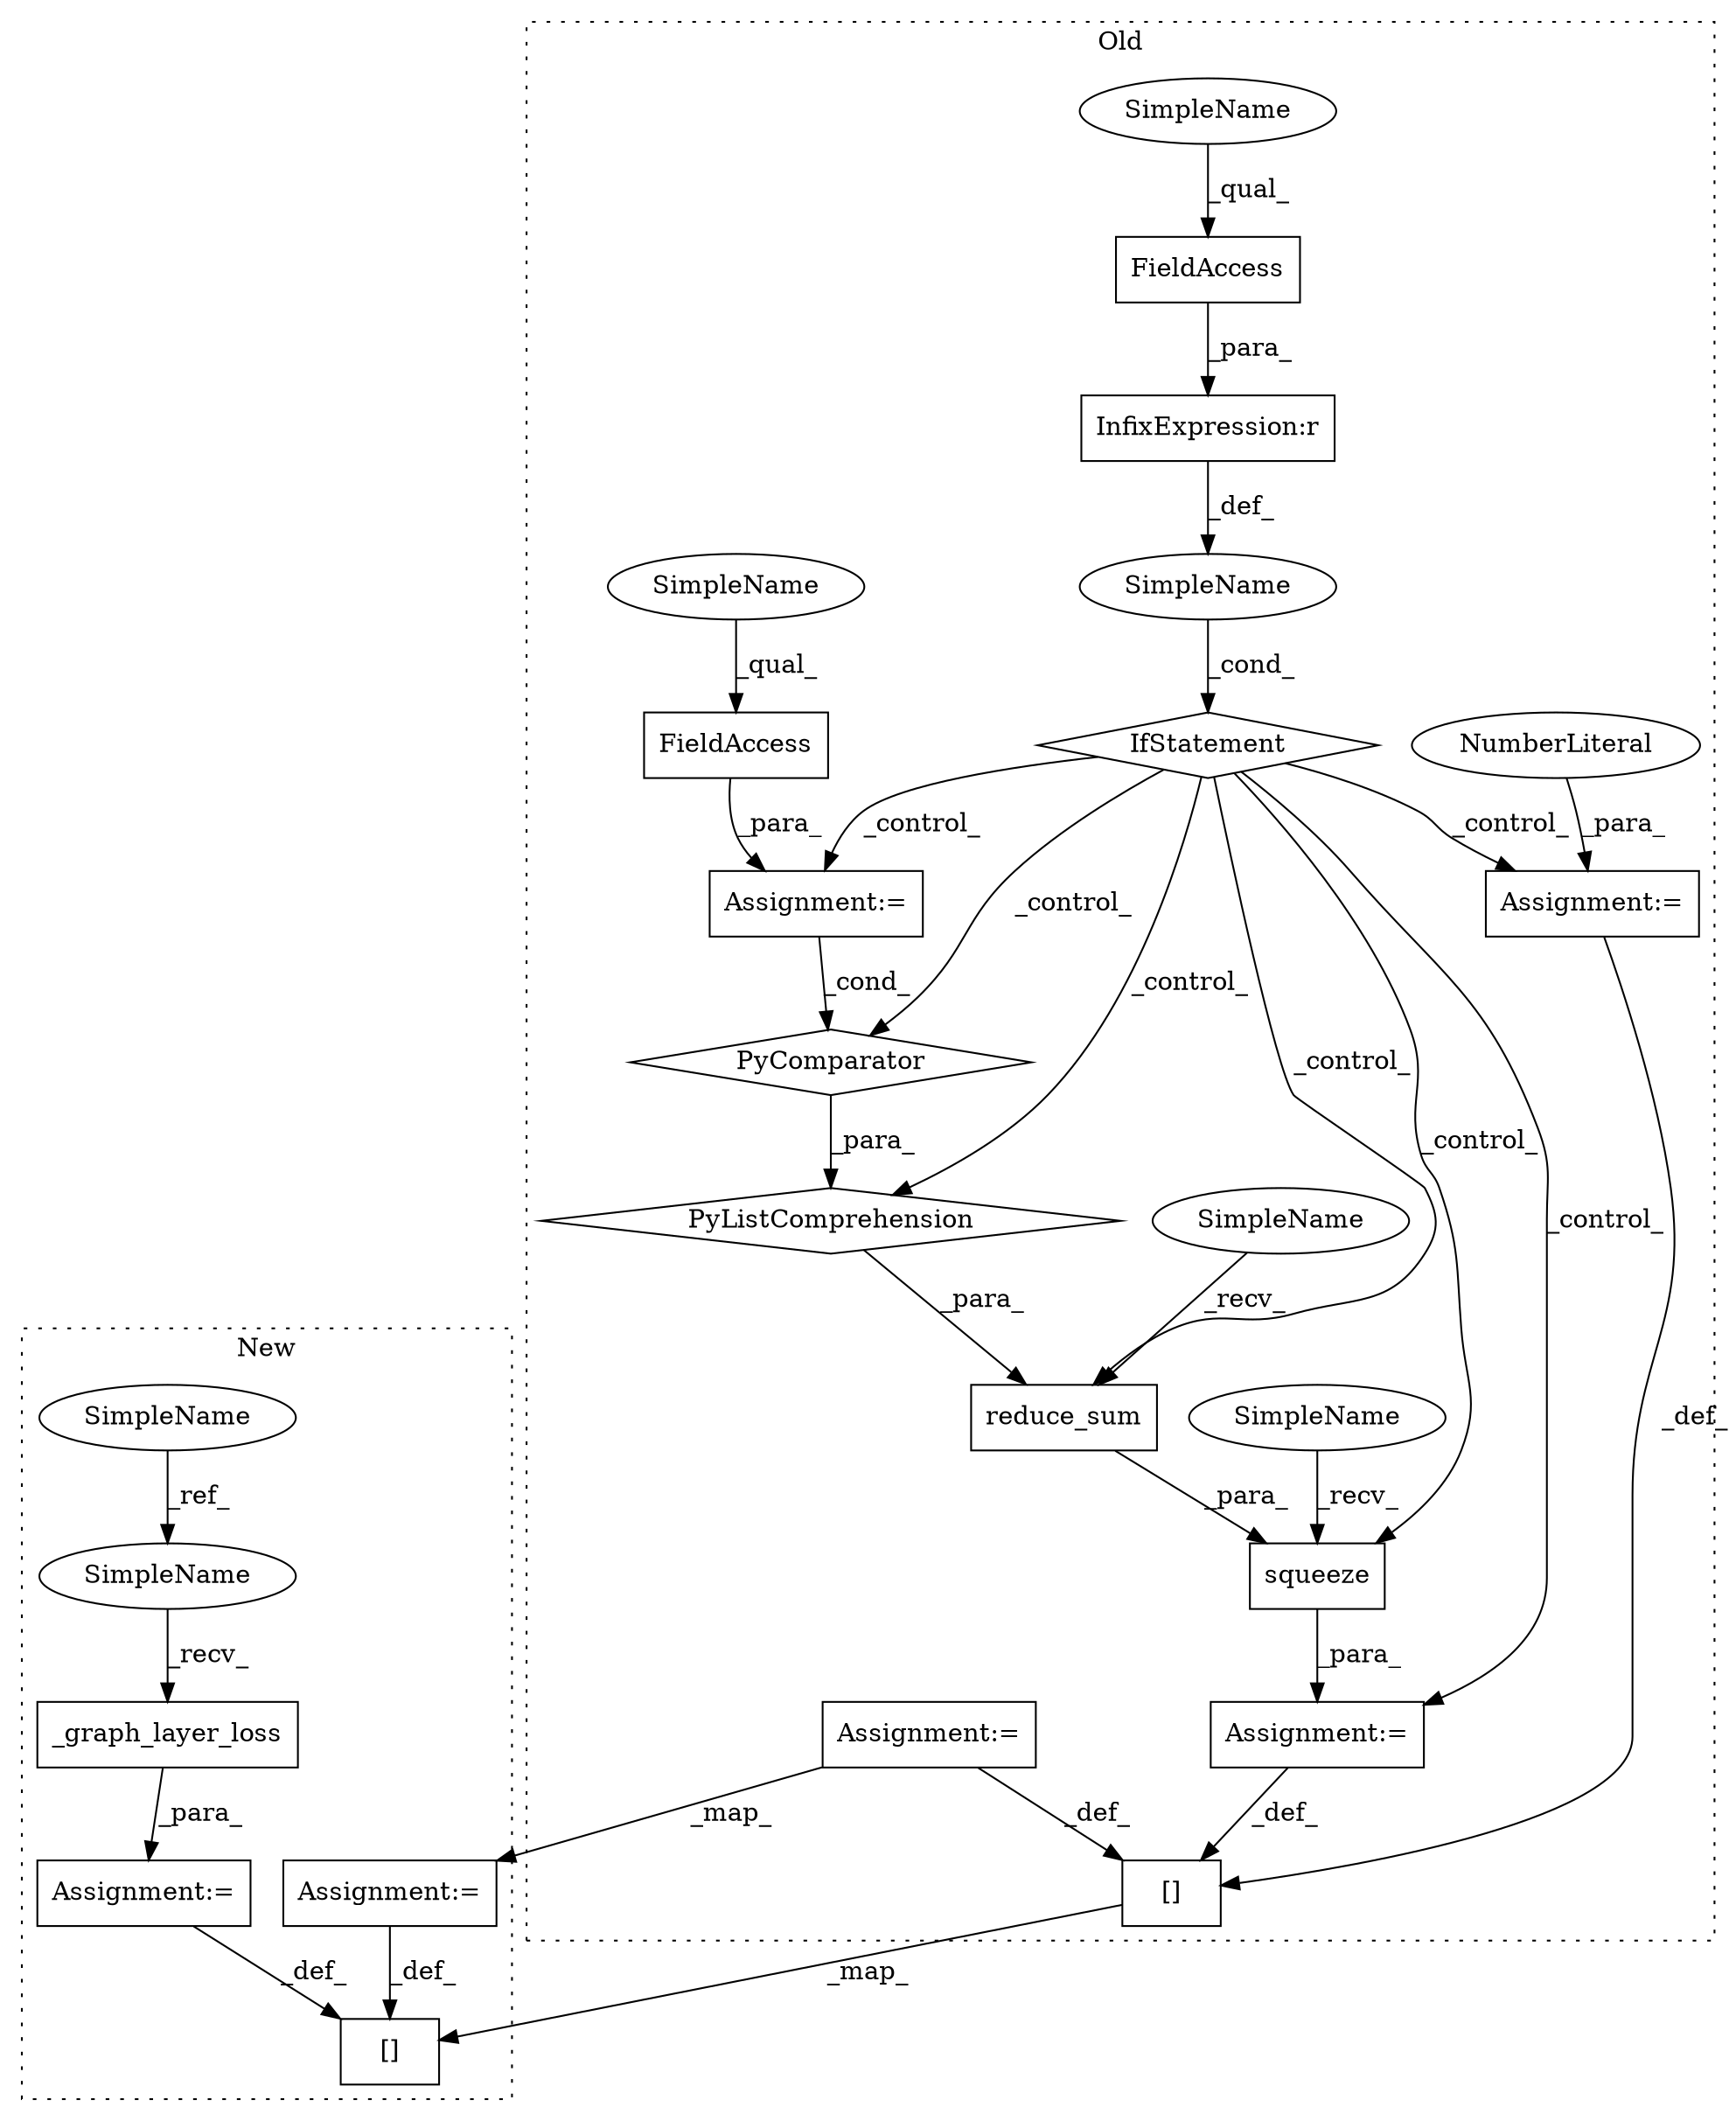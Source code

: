 digraph G {
subgraph cluster0 {
1 [label="squeeze" a="32" s="14453,14739" l="8,1" shape="box"];
3 [label="reduce_sum" a="32" s="14472,14744" l="32,-5" shape="box"];
4 [label="[]" a="2" s="15774,15796" l="16,1" shape="box"];
6 [label="PyComparator" a="113" s="14665" l="71" shape="diamond"];
7 [label="InfixExpression:r" a="27" s="14408" l="4" shape="box"];
8 [label="FieldAccess" a="22" s="14393" l="15" shape="box"];
10 [label="FieldAccess" a="22" s="14676" l="12" shape="box"];
11 [label="IfStatement" a="25" s="14389,14416" l="4,2" shape="diamond"];
12 [label="SimpleName" a="42" s="" l="" shape="ellipse"];
13 [label="Assignment:=" a="7" s="14665" l="71" shape="box"];
14 [label="Assignment:=" a="7" s="14785" l="1" shape="box"];
15 [label="NumberLiteral" a="34" s="14786" l="3" shape="ellipse"];
16 [label="Assignment:=" a="7" s="14441" l="1" shape="box"];
17 [label="PyListComprehension" a="109" s="14504" l="240" shape="diamond"];
20 [label="Assignment:=" a="7" s="11730" l="7" shape="box"];
21 [label="SimpleName" a="42" s="14442" l="10" shape="ellipse"];
22 [label="SimpleName" a="42" s="14461" l="10" shape="ellipse"];
24 [label="SimpleName" a="42" s="14393" l="4" shape="ellipse"];
25 [label="SimpleName" a="42" s="14676" l="4" shape="ellipse"];
label = "Old";
style="dotted";
}
subgraph cluster1 {
2 [label="_graph_layer_loss" a="32" s="14361" l="19" shape="box"];
5 [label="[]" a="2" s="15351,15373" l="16,1" shape="box"];
9 [label="SimpleName" a="42" s="11125" l="4" shape="ellipse"];
18 [label="Assignment:=" a="7" s="14355" l="1" shape="box"];
19 [label="Assignment:=" a="7" s="11689" l="7" shape="box"];
23 [label="SimpleName" a="42" s="14356" l="4" shape="ellipse"];
label = "New";
style="dotted";
}
1 -> 16 [label="_para_"];
2 -> 18 [label="_para_"];
3 -> 1 [label="_para_"];
4 -> 5 [label="_map_"];
6 -> 17 [label="_para_"];
7 -> 12 [label="_def_"];
8 -> 7 [label="_para_"];
9 -> 23 [label="_ref_"];
10 -> 13 [label="_para_"];
11 -> 1 [label="_control_"];
11 -> 3 [label="_control_"];
11 -> 16 [label="_control_"];
11 -> 6 [label="_control_"];
11 -> 14 [label="_control_"];
11 -> 13 [label="_control_"];
11 -> 17 [label="_control_"];
12 -> 11 [label="_cond_"];
13 -> 6 [label="_cond_"];
14 -> 4 [label="_def_"];
15 -> 14 [label="_para_"];
16 -> 4 [label="_def_"];
17 -> 3 [label="_para_"];
18 -> 5 [label="_def_"];
19 -> 5 [label="_def_"];
20 -> 4 [label="_def_"];
20 -> 19 [label="_map_"];
21 -> 1 [label="_recv_"];
22 -> 3 [label="_recv_"];
23 -> 2 [label="_recv_"];
24 -> 8 [label="_qual_"];
25 -> 10 [label="_qual_"];
}